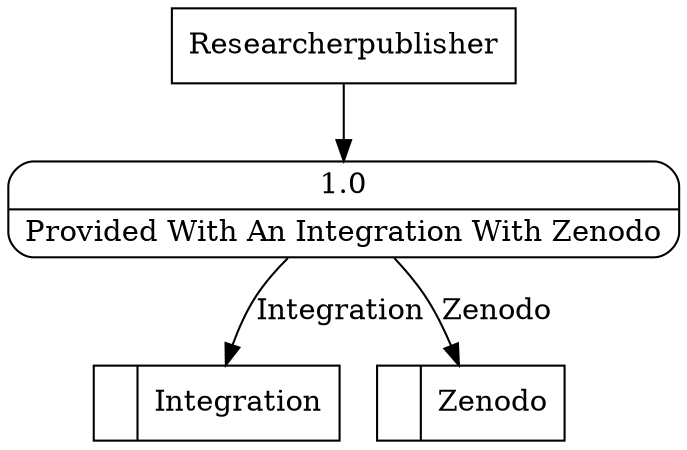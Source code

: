 digraph dfd2{ 
node[shape=record]
200 [label="<f0>  |<f1> Integration " ];
201 [label="<f0>  |<f1> Zenodo " ];
202 [label="Researcherpublisher" shape=box];
203 [label="{<f0> 1.0|<f1> Provided With An Integration With Zenodo }" shape=Mrecord];
202 -> 203
203 -> 200 [label="Integration"]
203 -> 201 [label="Zenodo"]
}